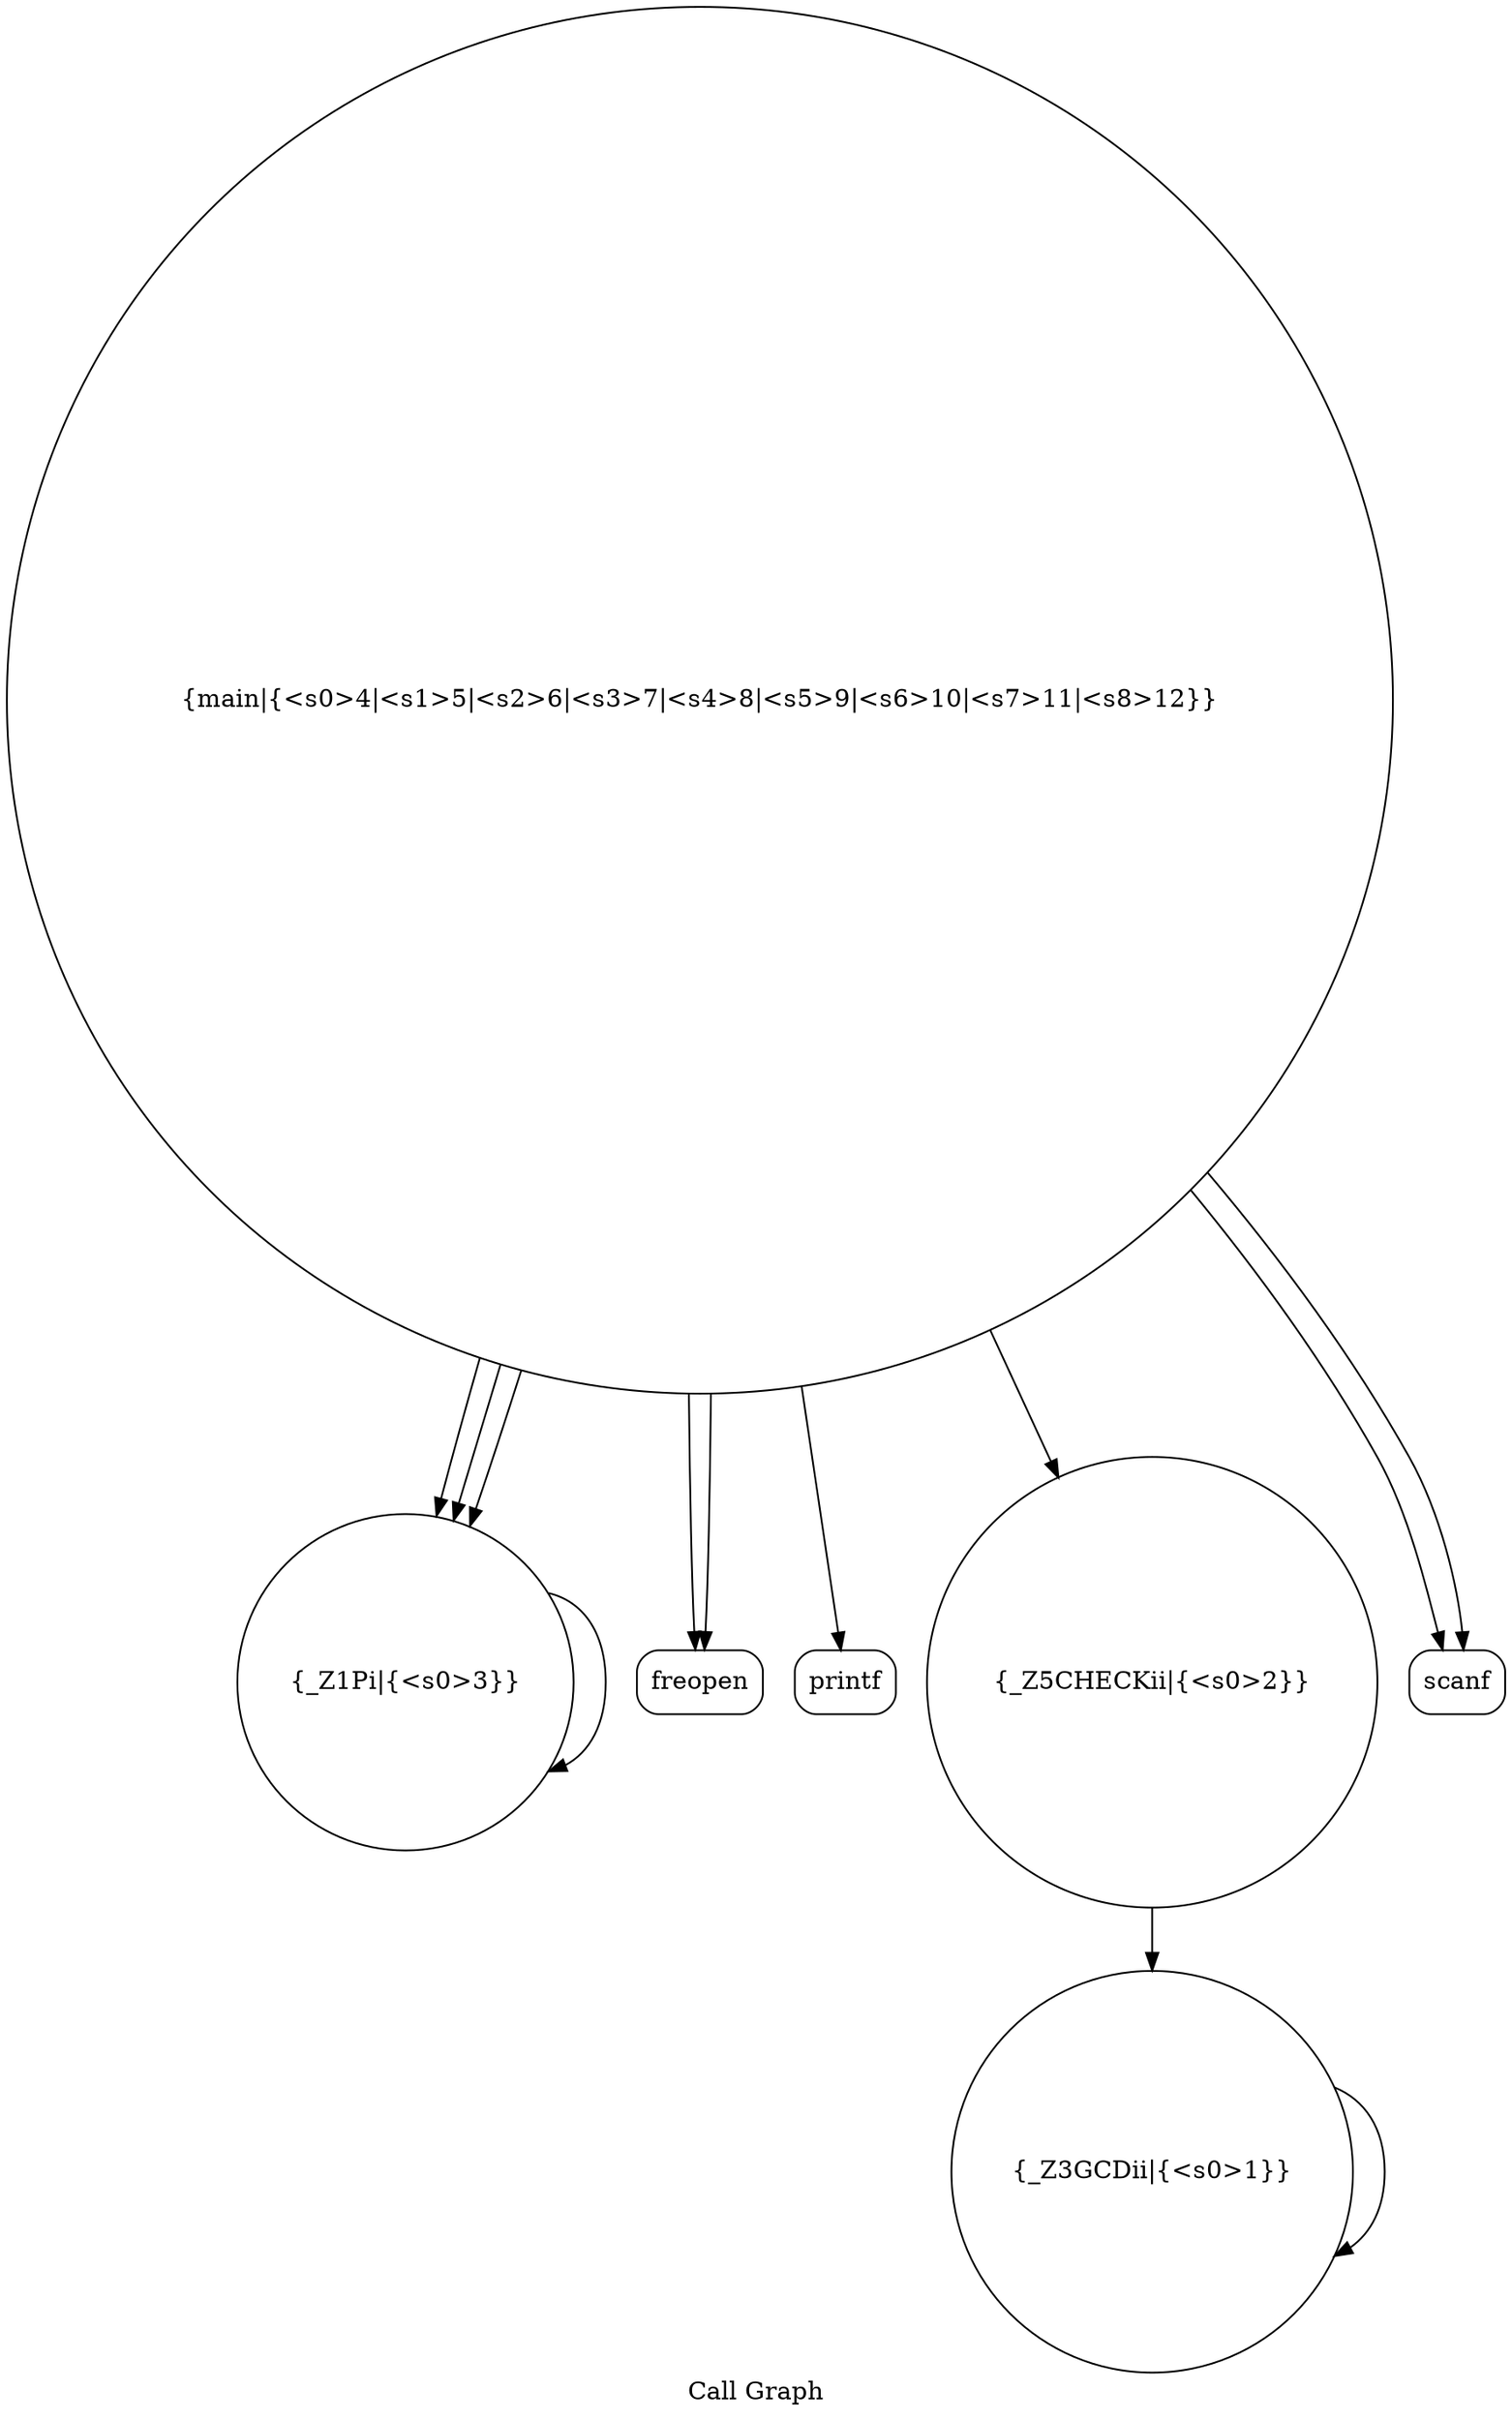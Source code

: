 digraph "Call Graph" {
	label="Call Graph";

	Node0x556a918803f0 [shape=record,shape=circle,label="{_Z3GCDii|{<s0>1}}"];
	Node0x556a918803f0:s0 -> Node0x556a918803f0[color=black];
	Node0x556a91880900 [shape=record,shape=circle,label="{_Z1Pi|{<s0>3}}"];
	Node0x556a91880900:s0 -> Node0x556a91880900[color=black];
	Node0x556a91880a00 [shape=record,shape=Mrecord,label="{freopen}"];
	Node0x556a91880b00 [shape=record,shape=Mrecord,label="{printf}"];
	Node0x556a91880880 [shape=record,shape=circle,label="{_Z5CHECKii|{<s0>2}}"];
	Node0x556a91880880:s0 -> Node0x556a918803f0[color=black];
	Node0x556a91880980 [shape=record,shape=circle,label="{main|{<s0>4|<s1>5|<s2>6|<s3>7|<s4>8|<s5>9|<s6>10|<s7>11|<s8>12}}"];
	Node0x556a91880980:s0 -> Node0x556a91880a00[color=black];
	Node0x556a91880980:s1 -> Node0x556a91880a00[color=black];
	Node0x556a91880980:s2 -> Node0x556a91880a80[color=black];
	Node0x556a91880980:s3 -> Node0x556a91880a80[color=black];
	Node0x556a91880980:s4 -> Node0x556a91880880[color=black];
	Node0x556a91880980:s5 -> Node0x556a91880900[color=black];
	Node0x556a91880980:s6 -> Node0x556a91880900[color=black];
	Node0x556a91880980:s7 -> Node0x556a91880900[color=black];
	Node0x556a91880980:s8 -> Node0x556a91880b00[color=black];
	Node0x556a91880a80 [shape=record,shape=Mrecord,label="{scanf}"];
}
